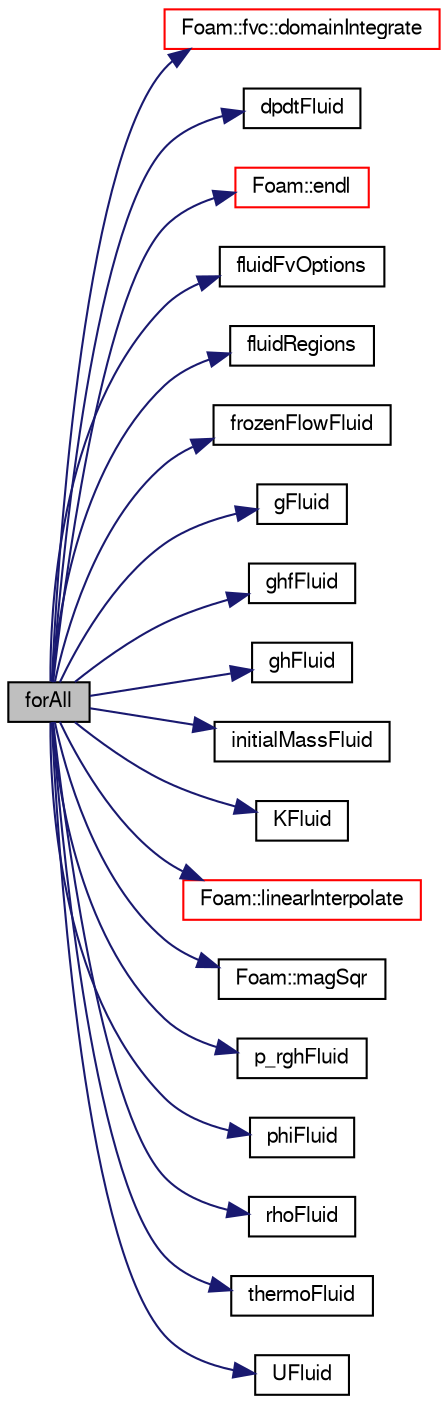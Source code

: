 digraph "forAll"
{
  bgcolor="transparent";
  edge [fontname="FreeSans",fontsize="10",labelfontname="FreeSans",labelfontsize="10"];
  node [fontname="FreeSans",fontsize="10",shape=record];
  rankdir="LR";
  Node1 [label="forAll",height=0.2,width=0.4,color="black", fillcolor="grey75", style="filled" fontcolor="black"];
  Node1 -> Node2 [color="midnightblue",fontsize="10",style="solid",fontname="FreeSans"];
  Node2 [label="Foam::fvc::domainIntegrate",height=0.2,width=0.4,color="red",URL="$a10271.html#a97e6958677a3a619ece7528613725d84"];
  Node1 -> Node3 [color="midnightblue",fontsize="10",style="solid",fontname="FreeSans"];
  Node3 [label="dpdtFluid",height=0.2,width=0.4,color="black",URL="$a03108.html#a84365931524f411388b0e8c00a834c80"];
  Node1 -> Node4 [color="midnightblue",fontsize="10",style="solid",fontname="FreeSans"];
  Node4 [label="Foam::endl",height=0.2,width=0.4,color="red",URL="$a10237.html#a2db8fe02a0d3909e9351bb4275b23ce4",tooltip="Add newline and flush stream. "];
  Node1 -> Node5 [color="midnightblue",fontsize="10",style="solid",fontname="FreeSans"];
  Node5 [label="fluidFvOptions",height=0.2,width=0.4,color="black",URL="$a03107.html#a8c2fd0fc4fa373a55d3a59f7db8b979f"];
  Node1 -> Node6 [color="midnightblue",fontsize="10",style="solid",fontname="FreeSans"];
  Node6 [label="fluidRegions",height=0.2,width=0.4,color="black",URL="$a03109.html#a08b4d27e6932a7658115d87058b7eb5f"];
  Node1 -> Node7 [color="midnightblue",fontsize="10",style="solid",fontname="FreeSans"];
  Node7 [label="frozenFlowFluid",height=0.2,width=0.4,color="black",URL="$a03107.html#a3bd9981e00aae4e46466d6ca5c669eaa"];
  Node1 -> Node8 [color="midnightblue",fontsize="10",style="solid",fontname="FreeSans"];
  Node8 [label="gFluid",height=0.2,width=0.4,color="black",URL="$a03107.html#a7797fc4f70d8977842fe75bbbbc1ff2d"];
  Node1 -> Node9 [color="midnightblue",fontsize="10",style="solid",fontname="FreeSans"];
  Node9 [label="ghfFluid",height=0.2,width=0.4,color="black",URL="$a03107.html#ac1f2b8aafc3ec9a7af7b2bb5779fbbbe"];
  Node1 -> Node10 [color="midnightblue",fontsize="10",style="solid",fontname="FreeSans"];
  Node10 [label="ghFluid",height=0.2,width=0.4,color="black",URL="$a03107.html#a6268cb6f8cd80abc2510164fb30e0c7c"];
  Node1 -> Node11 [color="midnightblue",fontsize="10",style="solid",fontname="FreeSans"];
  Node11 [label="initialMassFluid",height=0.2,width=0.4,color="black",URL="$a03107.html#a3e2118ca600524658bf59014eddfd8bc"];
  Node1 -> Node12 [color="midnightblue",fontsize="10",style="solid",fontname="FreeSans"];
  Node12 [label="KFluid",height=0.2,width=0.4,color="black",URL="$a03108.html#a3c9d6294d52940f7d2116b4cd28f877b"];
  Node1 -> Node13 [color="midnightblue",fontsize="10",style="solid",fontname="FreeSans"];
  Node13 [label="Foam::linearInterpolate",height=0.2,width=0.4,color="red",URL="$a10237.html#a77094c8cc487d2a53de247336f41e78f"];
  Node1 -> Node14 [color="midnightblue",fontsize="10",style="solid",fontname="FreeSans"];
  Node14 [label="Foam::magSqr",height=0.2,width=0.4,color="black",URL="$a10237.html#ae6fff2c6981e6d9618aa5038e69def6e"];
  Node1 -> Node15 [color="midnightblue",fontsize="10",style="solid",fontname="FreeSans"];
  Node15 [label="p_rghFluid",height=0.2,width=0.4,color="black",URL="$a03107.html#a8ed9f45fa1e225facea75b2881c7f7e4"];
  Node1 -> Node16 [color="midnightblue",fontsize="10",style="solid",fontname="FreeSans"];
  Node16 [label="phiFluid",height=0.2,width=0.4,color="black",URL="$a03107.html#ad5823af227ebcd6dc75e33e9ce53f035"];
  Node1 -> Node17 [color="midnightblue",fontsize="10",style="solid",fontname="FreeSans"];
  Node17 [label="rhoFluid",height=0.2,width=0.4,color="black",URL="$a03107.html#ad49be490be9c03e95111564fef34efe6"];
  Node1 -> Node18 [color="midnightblue",fontsize="10",style="solid",fontname="FreeSans"];
  Node18 [label="thermoFluid",height=0.2,width=0.4,color="black",URL="$a03107.html#aebb54de6b0e9abb26a7c4583a5dfd783"];
  Node1 -> Node19 [color="midnightblue",fontsize="10",style="solid",fontname="FreeSans"];
  Node19 [label="UFluid",height=0.2,width=0.4,color="black",URL="$a03107.html#a4bb217ec503589ffe27e0be7098406c0"];
}
